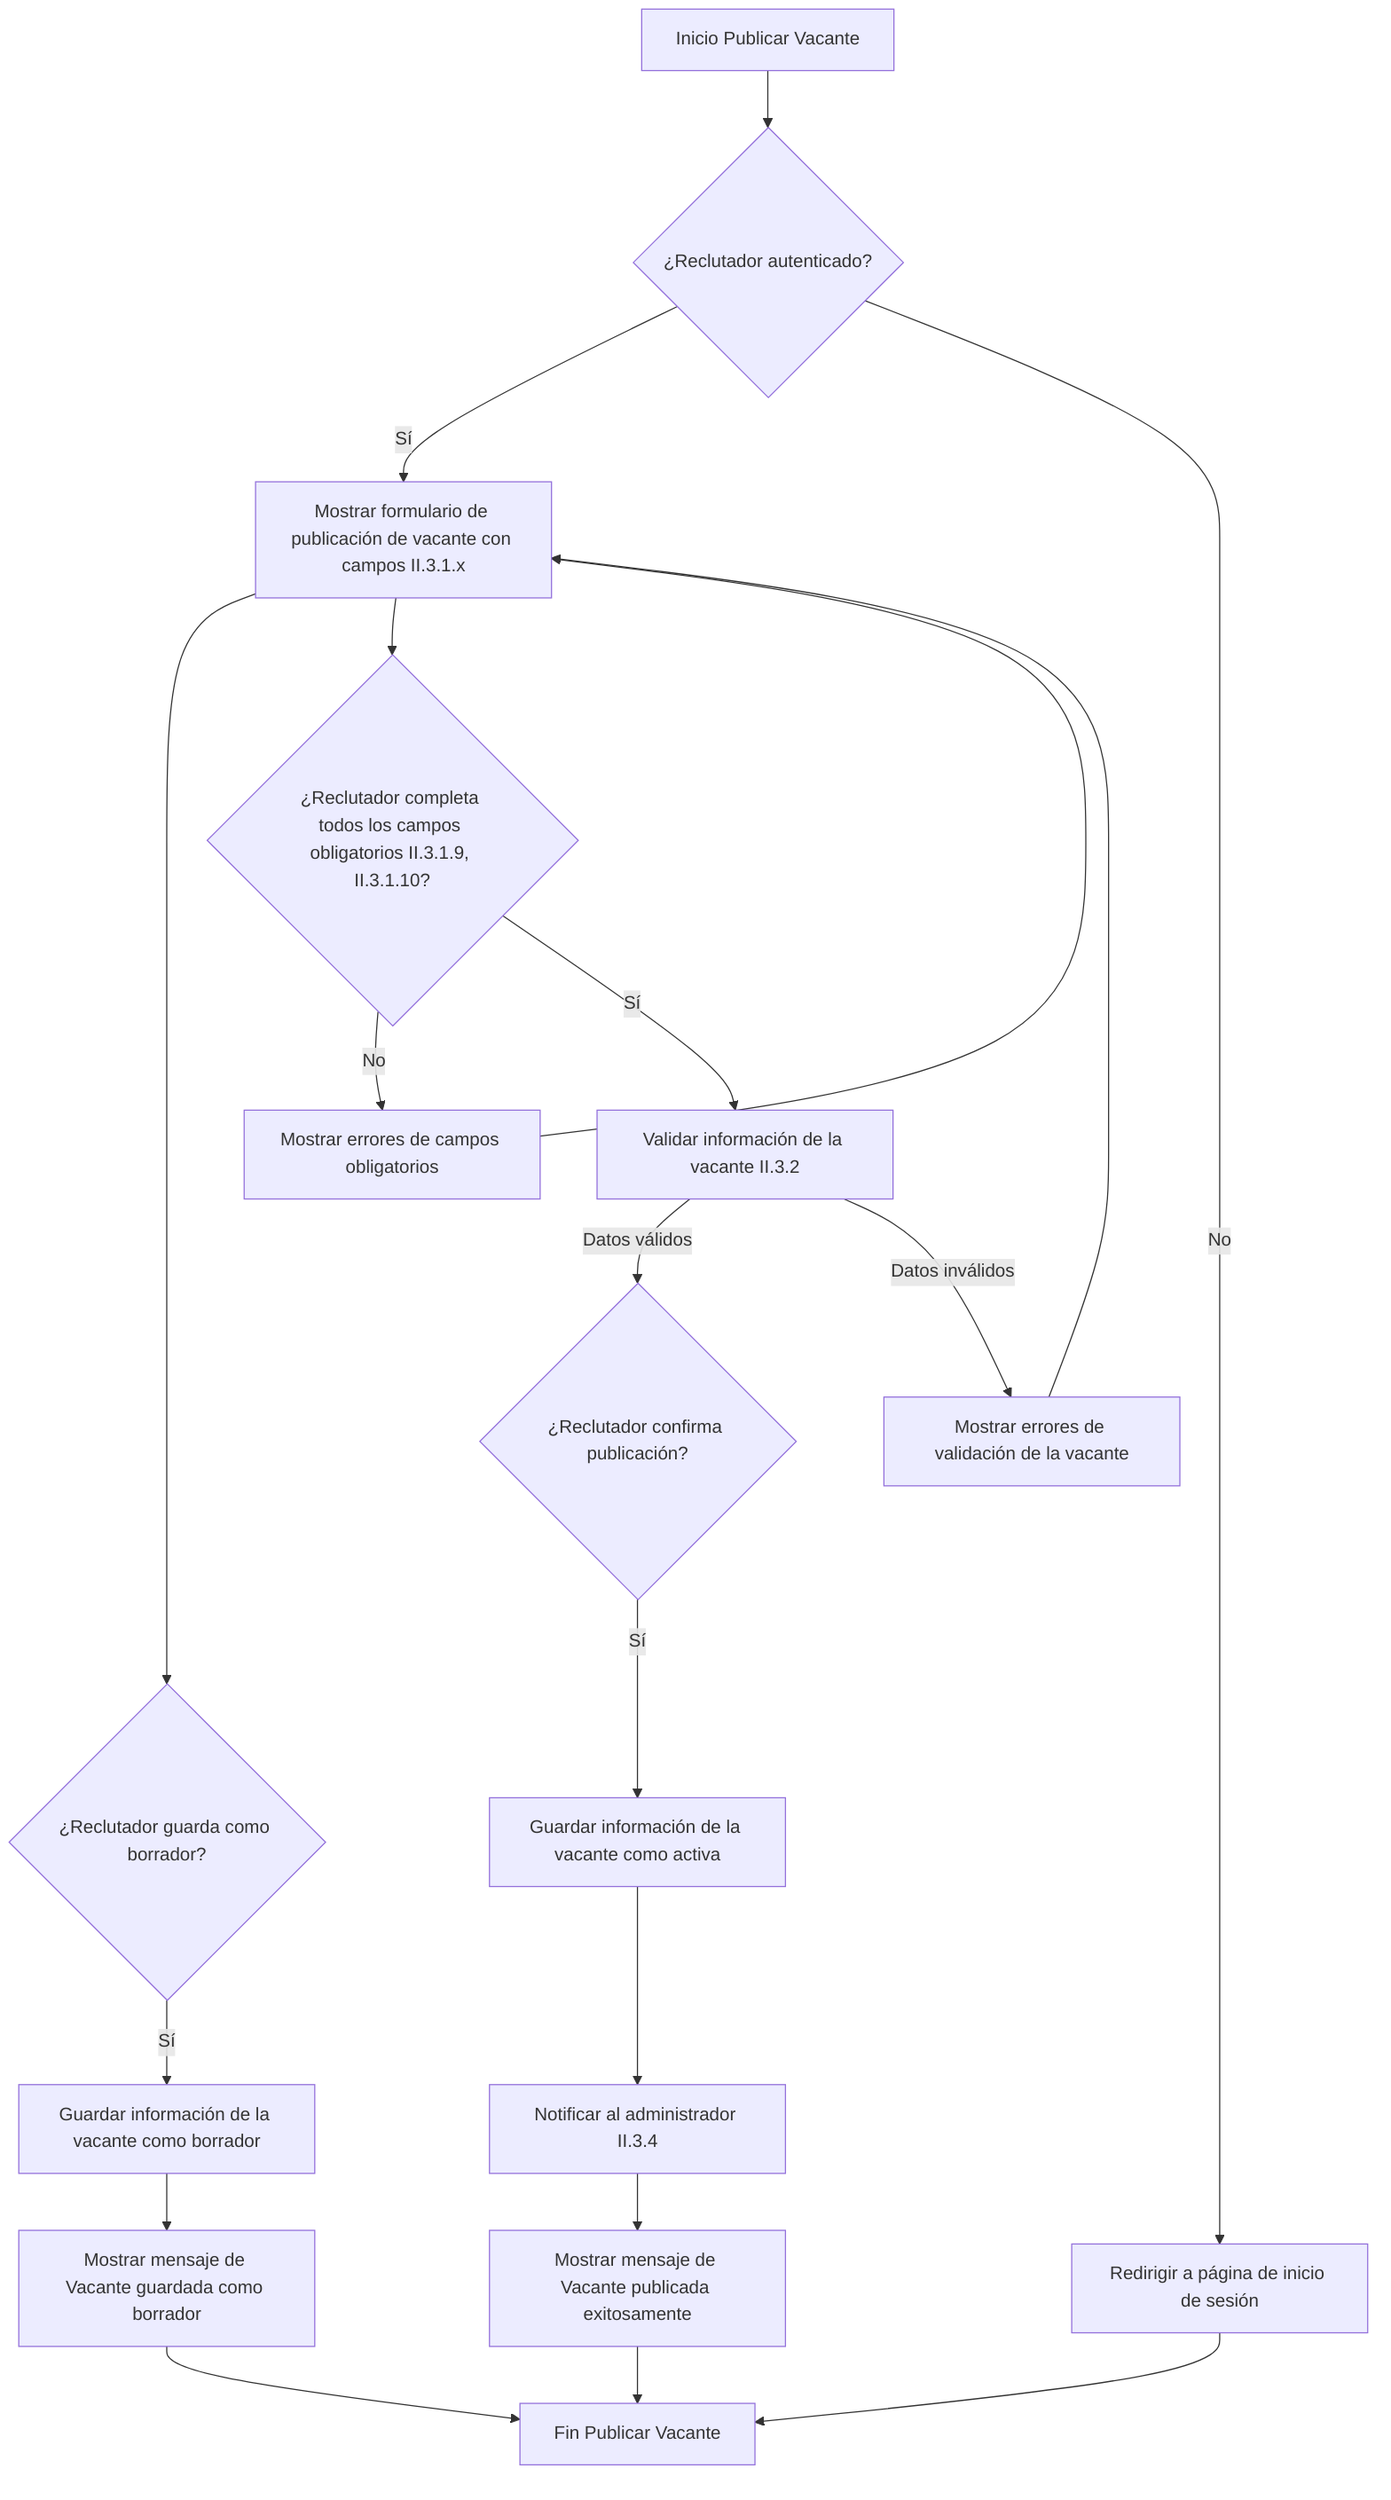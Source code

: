 graph TD
    A[Inicio Publicar Vacante] --> B{¿Reclutador autenticado?};
    B -- Sí --> C[Mostrar formulario de publicación de vacante con campos II.3.1.x];
    C --> D{¿Reclutador guarda como borrador?};
    D -- Sí --> E[Guardar información de la vacante como borrador];
    E --> F[Mostrar mensaje de Vacante guardada como borrador];
    C --> G{¿Reclutador completa todos los campos obligatorios II.3.1.9, II.3.1.10?};
    G -- No --> H[Mostrar errores de campos obligatorios];
    G -- Sí --> I[Validar información de la vacante II.3.2];
    I -- Datos válidos --> J{¿Reclutador confirma publicación?};
    J -- Sí --> K[Guardar información de la vacante como activa];
    K --> L[Notificar al administrador II.3.4];
    L --> M[Mostrar mensaje de Vacante publicada exitosamente];
    I -- Datos inválidos --> N[Mostrar errores de validación de la vacante];
    N --> C;
    H --> C;
    B -- No --> O[Redirigir a página de inicio de sesión];
    F --> P[Fin Publicar Vacante];
    M --> P;
    O --> P;
